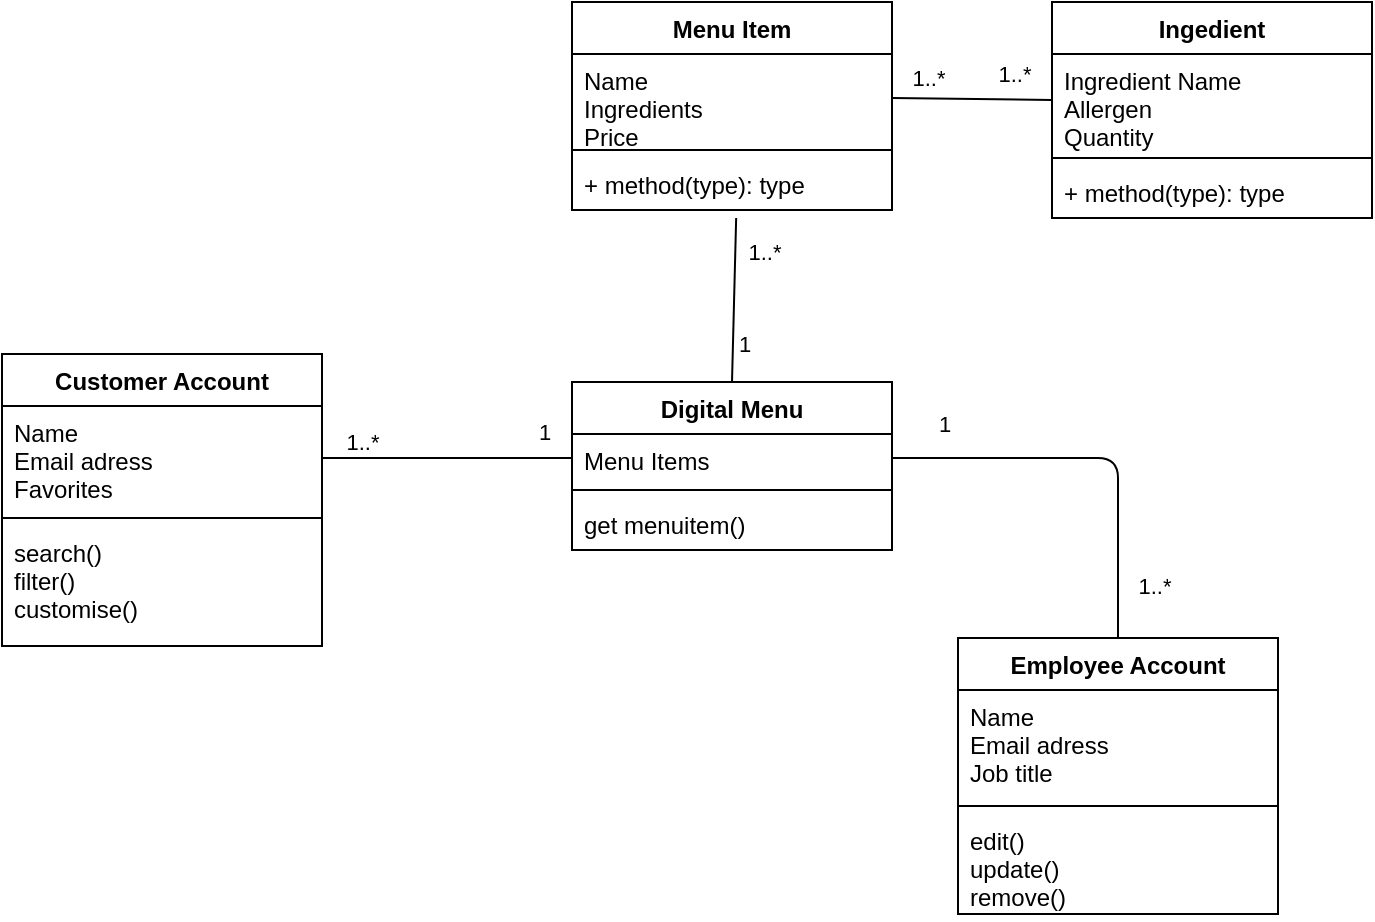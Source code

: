 <mxfile version="13.8.8" type="device"><diagram id="zkW_OrV-ec-c_XOYSrjf" name="Page-1"><mxGraphModel dx="988" dy="569" grid="0" gridSize="10" guides="1" tooltips="1" connect="1" arrows="1" fold="1" page="1" pageScale="1" pageWidth="827" pageHeight="1169" math="0" shadow="0"><root><mxCell id="0"/><mxCell id="1" parent="0"/><mxCell id="2gM2LIIkyM2YYmZWHJQw-1" value="Customer Account" style="swimlane;fontStyle=1;align=center;verticalAlign=top;childLayout=stackLayout;horizontal=1;startSize=26;horizontalStack=0;resizeParent=1;resizeParentMax=0;resizeLast=0;collapsible=1;marginBottom=0;" vertex="1" parent="1"><mxGeometry x="129" y="256" width="160" height="146" as="geometry"/></mxCell><mxCell id="2gM2LIIkyM2YYmZWHJQw-2" value="Name&#10;Email adress&#10;Favorites" style="text;strokeColor=none;fillColor=none;align=left;verticalAlign=top;spacingLeft=4;spacingRight=4;overflow=hidden;rotatable=0;points=[[0,0.5],[1,0.5]];portConstraint=eastwest;" vertex="1" parent="2gM2LIIkyM2YYmZWHJQw-1"><mxGeometry y="26" width="160" height="52" as="geometry"/></mxCell><mxCell id="2gM2LIIkyM2YYmZWHJQw-3" value="" style="line;strokeWidth=1;fillColor=none;align=left;verticalAlign=middle;spacingTop=-1;spacingLeft=3;spacingRight=3;rotatable=0;labelPosition=right;points=[];portConstraint=eastwest;" vertex="1" parent="2gM2LIIkyM2YYmZWHJQw-1"><mxGeometry y="78" width="160" height="8" as="geometry"/></mxCell><mxCell id="2gM2LIIkyM2YYmZWHJQw-4" value="search()&#10;filter()&#10;customise()" style="text;strokeColor=none;fillColor=none;align=left;verticalAlign=top;spacingLeft=4;spacingRight=4;overflow=hidden;rotatable=0;points=[[0,0.5],[1,0.5]];portConstraint=eastwest;" vertex="1" parent="2gM2LIIkyM2YYmZWHJQw-1"><mxGeometry y="86" width="160" height="60" as="geometry"/></mxCell><mxCell id="2gM2LIIkyM2YYmZWHJQw-5" value="Digital Menu" style="swimlane;fontStyle=1;align=center;verticalAlign=top;childLayout=stackLayout;horizontal=1;startSize=26;horizontalStack=0;resizeParent=1;resizeParentMax=0;resizeLast=0;collapsible=1;marginBottom=0;" vertex="1" parent="1"><mxGeometry x="414" y="270" width="160" height="84" as="geometry"/></mxCell><mxCell id="2gM2LIIkyM2YYmZWHJQw-6" value="Menu Items" style="text;strokeColor=none;fillColor=none;align=left;verticalAlign=top;spacingLeft=4;spacingRight=4;overflow=hidden;rotatable=0;points=[[0,0.5],[1,0.5]];portConstraint=eastwest;" vertex="1" parent="2gM2LIIkyM2YYmZWHJQw-5"><mxGeometry y="26" width="160" height="24" as="geometry"/></mxCell><mxCell id="2gM2LIIkyM2YYmZWHJQw-7" value="" style="line;strokeWidth=1;fillColor=none;align=left;verticalAlign=middle;spacingTop=-1;spacingLeft=3;spacingRight=3;rotatable=0;labelPosition=right;points=[];portConstraint=eastwest;" vertex="1" parent="2gM2LIIkyM2YYmZWHJQw-5"><mxGeometry y="50" width="160" height="8" as="geometry"/></mxCell><mxCell id="2gM2LIIkyM2YYmZWHJQw-8" value="get menuitem()" style="text;strokeColor=none;fillColor=none;align=left;verticalAlign=top;spacingLeft=4;spacingRight=4;overflow=hidden;rotatable=0;points=[[0,0.5],[1,0.5]];portConstraint=eastwest;" vertex="1" parent="2gM2LIIkyM2YYmZWHJQw-5"><mxGeometry y="58" width="160" height="26" as="geometry"/></mxCell><mxCell id="2gM2LIIkyM2YYmZWHJQw-9" value="Employee Account" style="swimlane;fontStyle=1;align=center;verticalAlign=top;childLayout=stackLayout;horizontal=1;startSize=26;horizontalStack=0;resizeParent=1;resizeParentMax=0;resizeLast=0;collapsible=1;marginBottom=0;" vertex="1" parent="1"><mxGeometry x="607" y="398" width="160" height="138" as="geometry"/></mxCell><mxCell id="2gM2LIIkyM2YYmZWHJQw-10" value="Name&#10;Email adress&#10;Job title" style="text;strokeColor=none;fillColor=none;align=left;verticalAlign=top;spacingLeft=4;spacingRight=4;overflow=hidden;rotatable=0;points=[[0,0.5],[1,0.5]];portConstraint=eastwest;" vertex="1" parent="2gM2LIIkyM2YYmZWHJQw-9"><mxGeometry y="26" width="160" height="54" as="geometry"/></mxCell><mxCell id="2gM2LIIkyM2YYmZWHJQw-11" value="" style="line;strokeWidth=1;fillColor=none;align=left;verticalAlign=middle;spacingTop=-1;spacingLeft=3;spacingRight=3;rotatable=0;labelPosition=right;points=[];portConstraint=eastwest;" vertex="1" parent="2gM2LIIkyM2YYmZWHJQw-9"><mxGeometry y="80" width="160" height="8" as="geometry"/></mxCell><mxCell id="2gM2LIIkyM2YYmZWHJQw-12" value="edit()&#10;update()&#10;remove()" style="text;strokeColor=none;fillColor=none;align=left;verticalAlign=top;spacingLeft=4;spacingRight=4;overflow=hidden;rotatable=0;points=[[0,0.5],[1,0.5]];portConstraint=eastwest;" vertex="1" parent="2gM2LIIkyM2YYmZWHJQw-9"><mxGeometry y="88" width="160" height="50" as="geometry"/></mxCell><mxCell id="2gM2LIIkyM2YYmZWHJQw-13" value="" style="endArrow=none;html=1;exitX=1;exitY=0.5;exitDx=0;exitDy=0;entryX=0;entryY=0.5;entryDx=0;entryDy=0;" edge="1" parent="1" source="2gM2LIIkyM2YYmZWHJQw-2" target="2gM2LIIkyM2YYmZWHJQw-6"><mxGeometry width="50" height="50" relative="1" as="geometry"><mxPoint x="150" y="490" as="sourcePoint"/><mxPoint x="200" y="440" as="targetPoint"/></mxGeometry></mxCell><mxCell id="2gM2LIIkyM2YYmZWHJQw-14" value="1" style="edgeLabel;html=1;align=center;verticalAlign=middle;resizable=0;points=[];" vertex="1" connectable="0" parent="2gM2LIIkyM2YYmZWHJQw-13"><mxGeometry x="0.774" y="1" relative="1" as="geometry"><mxPoint y="-11.89" as="offset"/></mxGeometry></mxCell><mxCell id="2gM2LIIkyM2YYmZWHJQw-15" value="1..*" style="edgeLabel;html=1;align=center;verticalAlign=middle;resizable=0;points=[];" vertex="1" connectable="0" parent="2gM2LIIkyM2YYmZWHJQw-13"><mxGeometry x="-0.548" y="1" relative="1" as="geometry"><mxPoint x="-8.01" y="-7.23" as="offset"/></mxGeometry></mxCell><mxCell id="2gM2LIIkyM2YYmZWHJQw-16" value="" style="endArrow=none;html=1;entryX=1;entryY=0.5;entryDx=0;entryDy=0;exitX=0.5;exitY=0;exitDx=0;exitDy=0;" edge="1" parent="1" source="2gM2LIIkyM2YYmZWHJQw-9" target="2gM2LIIkyM2YYmZWHJQw-6"><mxGeometry width="50" height="50" relative="1" as="geometry"><mxPoint x="492" y="470" as="sourcePoint"/><mxPoint x="492" y="361" as="targetPoint"/><Array as="points"><mxPoint x="687" y="308"/></Array></mxGeometry></mxCell><mxCell id="2gM2LIIkyM2YYmZWHJQw-17" value="1" style="edgeLabel;html=1;align=center;verticalAlign=middle;resizable=0;points=[];" vertex="1" connectable="0" parent="2gM2LIIkyM2YYmZWHJQw-16"><mxGeometry x="0.523" y="-1" relative="1" as="geometry"><mxPoint x="-22.83" y="-16" as="offset"/></mxGeometry></mxCell><mxCell id="2gM2LIIkyM2YYmZWHJQw-18" value="1..*" style="edgeLabel;html=1;align=center;verticalAlign=middle;resizable=0;points=[];" vertex="1" connectable="0" parent="2gM2LIIkyM2YYmZWHJQw-16"><mxGeometry x="-0.743" y="3" relative="1" as="geometry"><mxPoint x="21" as="offset"/></mxGeometry></mxCell><mxCell id="2gM2LIIkyM2YYmZWHJQw-19" value="Menu Item" style="swimlane;fontStyle=1;align=center;verticalAlign=top;childLayout=stackLayout;horizontal=1;startSize=26;horizontalStack=0;resizeParent=1;resizeParentMax=0;resizeLast=0;collapsible=1;marginBottom=0;" vertex="1" parent="1"><mxGeometry x="414" y="80" width="160" height="104" as="geometry"/></mxCell><mxCell id="2gM2LIIkyM2YYmZWHJQw-20" value="Name&#10;Ingredients&#10;Price" style="text;strokeColor=none;fillColor=none;align=left;verticalAlign=top;spacingLeft=4;spacingRight=4;overflow=hidden;rotatable=0;points=[[0,0.5],[1,0.5]];portConstraint=eastwest;" vertex="1" parent="2gM2LIIkyM2YYmZWHJQw-19"><mxGeometry y="26" width="160" height="44" as="geometry"/></mxCell><mxCell id="2gM2LIIkyM2YYmZWHJQw-21" value="" style="line;strokeWidth=1;fillColor=none;align=left;verticalAlign=middle;spacingTop=-1;spacingLeft=3;spacingRight=3;rotatable=0;labelPosition=right;points=[];portConstraint=eastwest;" vertex="1" parent="2gM2LIIkyM2YYmZWHJQw-19"><mxGeometry y="70" width="160" height="8" as="geometry"/></mxCell><mxCell id="2gM2LIIkyM2YYmZWHJQw-22" value="+ method(type): type" style="text;strokeColor=none;fillColor=none;align=left;verticalAlign=top;spacingLeft=4;spacingRight=4;overflow=hidden;rotatable=0;points=[[0,0.5],[1,0.5]];portConstraint=eastwest;" vertex="1" parent="2gM2LIIkyM2YYmZWHJQw-19"><mxGeometry y="78" width="160" height="26" as="geometry"/></mxCell><mxCell id="2gM2LIIkyM2YYmZWHJQw-23" value="" style="endArrow=none;html=1;exitX=0.5;exitY=0;exitDx=0;exitDy=0;entryX=0.513;entryY=1.154;entryDx=0;entryDy=0;entryPerimeter=0;" edge="1" parent="1" source="2gM2LIIkyM2YYmZWHJQw-5" target="2gM2LIIkyM2YYmZWHJQw-22"><mxGeometry width="50" height="50" relative="1" as="geometry"><mxPoint x="650" y="270" as="sourcePoint"/><mxPoint x="700" y="220" as="targetPoint"/></mxGeometry></mxCell><mxCell id="2gM2LIIkyM2YYmZWHJQw-24" value="1" style="edgeLabel;html=1;align=center;verticalAlign=middle;resizable=0;points=[];" vertex="1" connectable="0" parent="2gM2LIIkyM2YYmZWHJQw-23"><mxGeometry x="-0.384" relative="1" as="geometry"><mxPoint x="5.36" y="5.99" as="offset"/></mxGeometry></mxCell><mxCell id="2gM2LIIkyM2YYmZWHJQw-25" value="1..*" style="edgeLabel;html=1;align=center;verticalAlign=middle;resizable=0;points=[];" vertex="1" connectable="0" parent="2gM2LIIkyM2YYmZWHJQw-23"><mxGeometry x="0.579" y="-1" relative="1" as="geometry"><mxPoint x="13.36" as="offset"/></mxGeometry></mxCell><mxCell id="2gM2LIIkyM2YYmZWHJQw-30" value="Ingedient" style="swimlane;fontStyle=1;align=center;verticalAlign=top;childLayout=stackLayout;horizontal=1;startSize=26;horizontalStack=0;resizeParent=1;resizeParentMax=0;resizeLast=0;collapsible=1;marginBottom=0;" vertex="1" parent="1"><mxGeometry x="654" y="80" width="160" height="108" as="geometry"/></mxCell><mxCell id="2gM2LIIkyM2YYmZWHJQw-31" value="Ingredient Name&#10;Allergen&#10;Quantity" style="text;strokeColor=none;fillColor=none;align=left;verticalAlign=top;spacingLeft=4;spacingRight=4;overflow=hidden;rotatable=0;points=[[0,0.5],[1,0.5]];portConstraint=eastwest;" vertex="1" parent="2gM2LIIkyM2YYmZWHJQw-30"><mxGeometry y="26" width="160" height="48" as="geometry"/></mxCell><mxCell id="2gM2LIIkyM2YYmZWHJQw-32" value="" style="line;strokeWidth=1;fillColor=none;align=left;verticalAlign=middle;spacingTop=-1;spacingLeft=3;spacingRight=3;rotatable=0;labelPosition=right;points=[];portConstraint=eastwest;" vertex="1" parent="2gM2LIIkyM2YYmZWHJQw-30"><mxGeometry y="74" width="160" height="8" as="geometry"/></mxCell><mxCell id="2gM2LIIkyM2YYmZWHJQw-33" value="+ method(type): type" style="text;strokeColor=none;fillColor=none;align=left;verticalAlign=top;spacingLeft=4;spacingRight=4;overflow=hidden;rotatable=0;points=[[0,0.5],[1,0.5]];portConstraint=eastwest;" vertex="1" parent="2gM2LIIkyM2YYmZWHJQw-30"><mxGeometry y="82" width="160" height="26" as="geometry"/></mxCell><mxCell id="2gM2LIIkyM2YYmZWHJQw-34" value="" style="endArrow=none;html=1;exitX=1;exitY=0.5;exitDx=0;exitDy=0;" edge="1" parent="1" source="2gM2LIIkyM2YYmZWHJQw-20" target="2gM2LIIkyM2YYmZWHJQw-31"><mxGeometry width="50" height="50" relative="1" as="geometry"><mxPoint x="644" y="262" as="sourcePoint"/><mxPoint x="694" y="212" as="targetPoint"/></mxGeometry></mxCell><mxCell id="2gM2LIIkyM2YYmZWHJQw-35" value="1..*" style="edgeLabel;html=1;align=center;verticalAlign=middle;resizable=0;points=[];" vertex="1" connectable="0" parent="2gM2LIIkyM2YYmZWHJQw-34"><mxGeometry x="-0.367" y="1" relative="1" as="geometry"><mxPoint x="-7.97" y="-9.37" as="offset"/></mxGeometry></mxCell><mxCell id="2gM2LIIkyM2YYmZWHJQw-36" value="1..*" style="edgeLabel;html=1;align=center;verticalAlign=middle;resizable=0;points=[];" vertex="1" connectable="0" parent="2gM2LIIkyM2YYmZWHJQw-34"><mxGeometry x="0.421" y="-3" relative="1" as="geometry"><mxPoint x="4.11" y="-15.59" as="offset"/></mxGeometry></mxCell></root></mxGraphModel></diagram></mxfile>